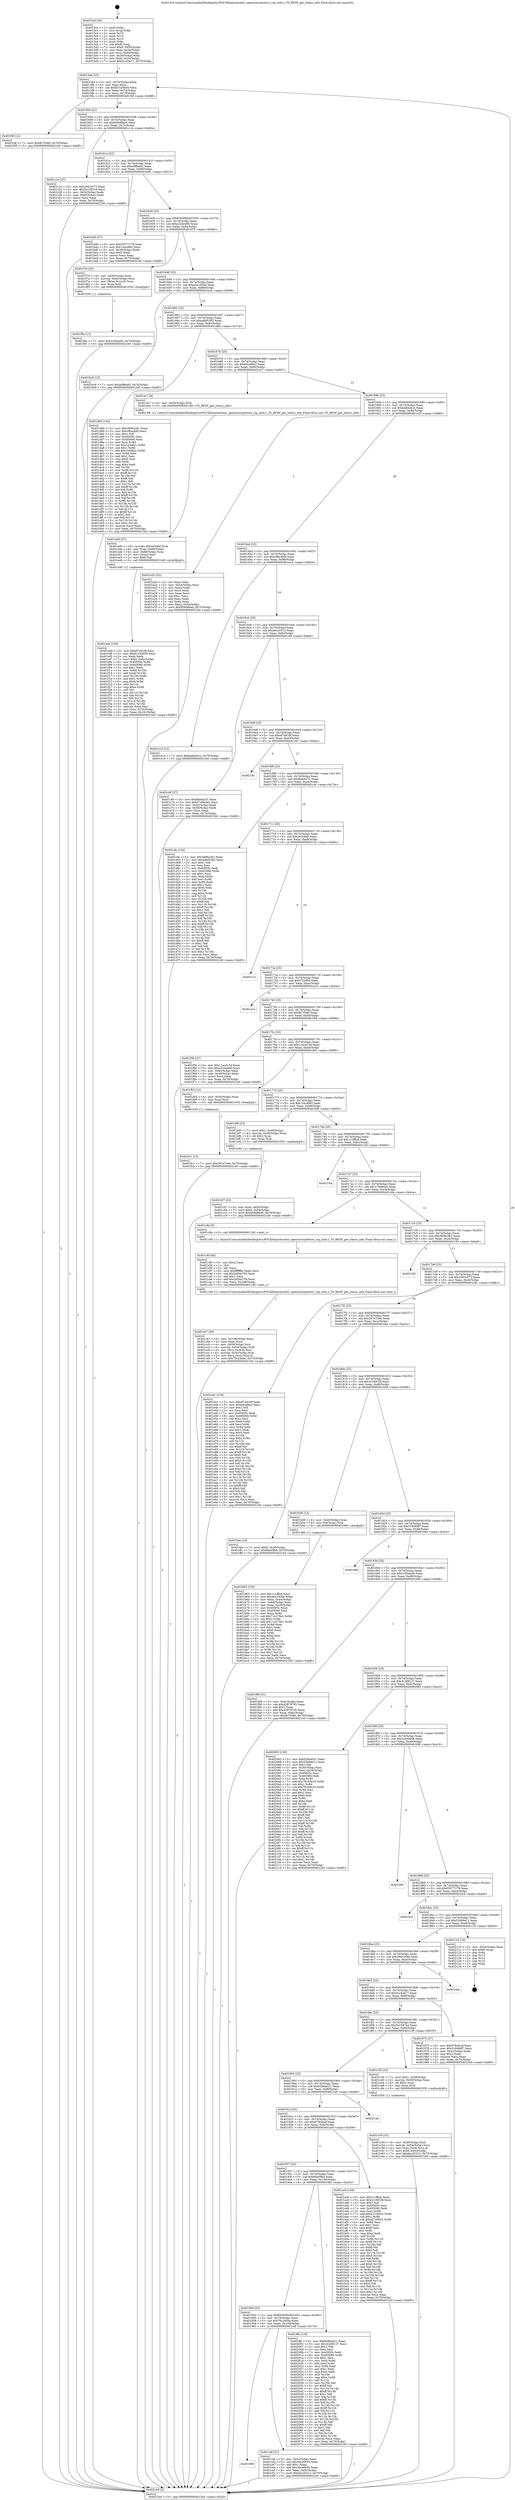 digraph "0x4015c0" {
  label = "0x4015c0 (/mnt/c/Users/mathe/Desktop/tcc/POCII/binaries/extr_opensslcryptotsts_rsp_utils.c_TS_RESP_get_status_info_Final-ollvm.out::main(0))"
  labelloc = "t"
  node[shape=record]

  Entry [label="",width=0.3,height=0.3,shape=circle,fillcolor=black,style=filled]
  "0x4015ed" [label="{
     0x4015ed [23]\l
     | [instrs]\l
     &nbsp;&nbsp;0x4015ed \<+3\>: mov -0x70(%rbp),%eax\l
     &nbsp;&nbsp;0x4015f0 \<+2\>: mov %eax,%ecx\l
     &nbsp;&nbsp;0x4015f2 \<+6\>: sub $0x81529e59,%ecx\l
     &nbsp;&nbsp;0x4015f8 \<+3\>: mov %eax,-0x74(%rbp)\l
     &nbsp;&nbsp;0x4015fb \<+3\>: mov %ecx,-0x78(%rbp)\l
     &nbsp;&nbsp;0x4015fe \<+6\>: je 0000000000401f4f \<main+0x98f\>\l
  }"]
  "0x401f4f" [label="{
     0x401f4f [12]\l
     | [instrs]\l
     &nbsp;&nbsp;0x401f4f \<+7\>: movl $0xfb75580,-0x70(%rbp)\l
     &nbsp;&nbsp;0x401f56 \<+5\>: jmp 00000000004021b0 \<main+0xbf0\>\l
  }"]
  "0x401604" [label="{
     0x401604 [22]\l
     | [instrs]\l
     &nbsp;&nbsp;0x401604 \<+5\>: jmp 0000000000401609 \<main+0x49\>\l
     &nbsp;&nbsp;0x401609 \<+3\>: mov -0x74(%rbp),%eax\l
     &nbsp;&nbsp;0x40160c \<+5\>: sub $0x959d6be0,%eax\l
     &nbsp;&nbsp;0x401611 \<+3\>: mov %eax,-0x7c(%rbp)\l
     &nbsp;&nbsp;0x401614 \<+6\>: je 0000000000401c1e \<main+0x65e\>\l
  }"]
  Exit [label="",width=0.3,height=0.3,shape=circle,fillcolor=black,style=filled,peripheries=2]
  "0x401c1e" [label="{
     0x401c1e [27]\l
     | [instrs]\l
     &nbsp;&nbsp;0x401c1e \<+5\>: mov $0x2953c573,%eax\l
     &nbsp;&nbsp;0x401c23 \<+5\>: mov $0x5e1587e4,%ecx\l
     &nbsp;&nbsp;0x401c28 \<+3\>: mov -0x54(%rbp),%edx\l
     &nbsp;&nbsp;0x401c2b \<+3\>: cmp -0x48(%rbp),%edx\l
     &nbsp;&nbsp;0x401c2e \<+3\>: cmovl %ecx,%eax\l
     &nbsp;&nbsp;0x401c31 \<+3\>: mov %eax,-0x70(%rbp)\l
     &nbsp;&nbsp;0x401c34 \<+5\>: jmp 00000000004021b0 \<main+0xbf0\>\l
  }"]
  "0x40161a" [label="{
     0x40161a [22]\l
     | [instrs]\l
     &nbsp;&nbsp;0x40161a \<+5\>: jmp 000000000040161f \<main+0x5f\>\l
     &nbsp;&nbsp;0x40161f \<+3\>: mov -0x74(%rbp),%eax\l
     &nbsp;&nbsp;0x401622 \<+5\>: sub $0xa0ffea92,%eax\l
     &nbsp;&nbsp;0x401627 \<+3\>: mov %eax,-0x80(%rbp)\l
     &nbsp;&nbsp;0x40162a \<+6\>: je 0000000000401bd5 \<main+0x615\>\l
  }"]
  "0x401fc1" [label="{
     0x401fc1 [12]\l
     | [instrs]\l
     &nbsp;&nbsp;0x401fc1 \<+7\>: movl $0x297e75e6,-0x70(%rbp)\l
     &nbsp;&nbsp;0x401fc8 \<+5\>: jmp 00000000004021b0 \<main+0xbf0\>\l
  }"]
  "0x401bd5" [label="{
     0x401bd5 [27]\l
     | [instrs]\l
     &nbsp;&nbsp;0x401bd5 \<+5\>: mov $0x55577178,%eax\l
     &nbsp;&nbsp;0x401bda \<+5\>: mov $0x12ecdf63,%ecx\l
     &nbsp;&nbsp;0x401bdf \<+3\>: mov -0x28(%rbp),%edx\l
     &nbsp;&nbsp;0x401be2 \<+3\>: cmp $0x0,%edx\l
     &nbsp;&nbsp;0x401be5 \<+3\>: cmove %ecx,%eax\l
     &nbsp;&nbsp;0x401be8 \<+3\>: mov %eax,-0x70(%rbp)\l
     &nbsp;&nbsp;0x401beb \<+5\>: jmp 00000000004021b0 \<main+0xbf0\>\l
  }"]
  "0x401630" [label="{
     0x401630 [25]\l
     | [instrs]\l
     &nbsp;&nbsp;0x401630 \<+5\>: jmp 0000000000401635 \<main+0x75\>\l
     &nbsp;&nbsp;0x401635 \<+3\>: mov -0x74(%rbp),%eax\l
     &nbsp;&nbsp;0x401638 \<+5\>: sub $0xa224e406,%eax\l
     &nbsp;&nbsp;0x40163d \<+6\>: mov %eax,-0x84(%rbp)\l
     &nbsp;&nbsp;0x401643 \<+6\>: je 0000000000401f76 \<main+0x9b6\>\l
  }"]
  "0x401f8a" [label="{
     0x401f8a [12]\l
     | [instrs]\l
     &nbsp;&nbsp;0x401f8a \<+7\>: movl $0x3185ea40,-0x70(%rbp)\l
     &nbsp;&nbsp;0x401f91 \<+5\>: jmp 00000000004021b0 \<main+0xbf0\>\l
  }"]
  "0x401f76" [label="{
     0x401f76 [20]\l
     | [instrs]\l
     &nbsp;&nbsp;0x401f76 \<+4\>: mov -0x50(%rbp),%rax\l
     &nbsp;&nbsp;0x401f7a \<+4\>: movslq -0x6c(%rbp),%rcx\l
     &nbsp;&nbsp;0x401f7e \<+4\>: mov (%rax,%rcx,8),%rax\l
     &nbsp;&nbsp;0x401f82 \<+3\>: mov %rax,%rdi\l
     &nbsp;&nbsp;0x401f85 \<+5\>: call 0000000000401030 \<free@plt\>\l
     | [calls]\l
     &nbsp;&nbsp;0x401030 \{1\} (unknown)\l
  }"]
  "0x401649" [label="{
     0x401649 [25]\l
     | [instrs]\l
     &nbsp;&nbsp;0x401649 \<+5\>: jmp 000000000040164e \<main+0x8e\>\l
     &nbsp;&nbsp;0x40164e \<+3\>: mov -0x74(%rbp),%eax\l
     &nbsp;&nbsp;0x401651 \<+5\>: sub $0xab4183be,%eax\l
     &nbsp;&nbsp;0x401656 \<+6\>: mov %eax,-0x88(%rbp)\l
     &nbsp;&nbsp;0x40165c \<+6\>: je 0000000000401bc9 \<main+0x609\>\l
  }"]
  "0x401eeb" [label="{
     0x401eeb [100]\l
     | [instrs]\l
     &nbsp;&nbsp;0x401eeb \<+5\>: mov $0xef7d418f,%esi\l
     &nbsp;&nbsp;0x401ef0 \<+5\>: mov $0x81529e59,%ecx\l
     &nbsp;&nbsp;0x401ef5 \<+2\>: xor %edx,%edx\l
     &nbsp;&nbsp;0x401ef7 \<+7\>: movl $0x0,-0x6c(%rbp)\l
     &nbsp;&nbsp;0x401efe \<+8\>: mov 0x40505c,%r8d\l
     &nbsp;&nbsp;0x401f06 \<+8\>: mov 0x405060,%r9d\l
     &nbsp;&nbsp;0x401f0e \<+3\>: sub $0x1,%edx\l
     &nbsp;&nbsp;0x401f11 \<+3\>: mov %r8d,%r10d\l
     &nbsp;&nbsp;0x401f14 \<+3\>: add %edx,%r10d\l
     &nbsp;&nbsp;0x401f17 \<+4\>: imul %r10d,%r8d\l
     &nbsp;&nbsp;0x401f1b \<+4\>: and $0x1,%r8d\l
     &nbsp;&nbsp;0x401f1f \<+4\>: cmp $0x0,%r8d\l
     &nbsp;&nbsp;0x401f23 \<+4\>: sete %r11b\l
     &nbsp;&nbsp;0x401f27 \<+4\>: cmp $0xa,%r9d\l
     &nbsp;&nbsp;0x401f2b \<+3\>: setl %bl\l
     &nbsp;&nbsp;0x401f2e \<+3\>: mov %r11b,%r14b\l
     &nbsp;&nbsp;0x401f31 \<+3\>: and %bl,%r14b\l
     &nbsp;&nbsp;0x401f34 \<+3\>: xor %bl,%r11b\l
     &nbsp;&nbsp;0x401f37 \<+3\>: or %r11b,%r14b\l
     &nbsp;&nbsp;0x401f3a \<+4\>: test $0x1,%r14b\l
     &nbsp;&nbsp;0x401f3e \<+3\>: cmovne %ecx,%esi\l
     &nbsp;&nbsp;0x401f41 \<+3\>: mov %esi,-0x70(%rbp)\l
     &nbsp;&nbsp;0x401f44 \<+6\>: mov %eax,-0x10c(%rbp)\l
     &nbsp;&nbsp;0x401f4a \<+5\>: jmp 00000000004021b0 \<main+0xbf0\>\l
  }"]
  "0x401bc9" [label="{
     0x401bc9 [12]\l
     | [instrs]\l
     &nbsp;&nbsp;0x401bc9 \<+7\>: movl $0xa0ffea92,-0x70(%rbp)\l
     &nbsp;&nbsp;0x401bd0 \<+5\>: jmp 00000000004021b0 \<main+0xbf0\>\l
  }"]
  "0x401662" [label="{
     0x401662 [25]\l
     | [instrs]\l
     &nbsp;&nbsp;0x401662 \<+5\>: jmp 0000000000401667 \<main+0xa7\>\l
     &nbsp;&nbsp;0x401667 \<+3\>: mov -0x74(%rbp),%eax\l
     &nbsp;&nbsp;0x40166a \<+5\>: sub $0xadbf5382,%eax\l
     &nbsp;&nbsp;0x40166f \<+6\>: mov %eax,-0x8c(%rbp)\l
     &nbsp;&nbsp;0x401675 \<+6\>: je 0000000000401d84 \<main+0x7c4\>\l
  }"]
  "0x401ed0" [label="{
     0x401ed0 [27]\l
     | [instrs]\l
     &nbsp;&nbsp;0x401ed0 \<+10\>: movabs $0x4030b6,%rdi\l
     &nbsp;&nbsp;0x401eda \<+4\>: mov %rax,-0x68(%rbp)\l
     &nbsp;&nbsp;0x401ede \<+4\>: mov -0x68(%rbp),%rax\l
     &nbsp;&nbsp;0x401ee2 \<+2\>: mov (%rax),%esi\l
     &nbsp;&nbsp;0x401ee4 \<+2\>: mov $0x0,%al\l
     &nbsp;&nbsp;0x401ee6 \<+5\>: call 0000000000401040 \<printf@plt\>\l
     | [calls]\l
     &nbsp;&nbsp;0x401040 \{1\} (unknown)\l
  }"]
  "0x401d84" [label="{
     0x401d84 [144]\l
     | [instrs]\l
     &nbsp;&nbsp;0x401d84 \<+5\>: mov $0x2806c281,%eax\l
     &nbsp;&nbsp;0x401d89 \<+5\>: mov $0xcf9ac8d0,%ecx\l
     &nbsp;&nbsp;0x401d8e \<+2\>: mov $0x1,%dl\l
     &nbsp;&nbsp;0x401d90 \<+7\>: mov 0x40505c,%esi\l
     &nbsp;&nbsp;0x401d97 \<+7\>: mov 0x405060,%edi\l
     &nbsp;&nbsp;0x401d9e \<+3\>: mov %esi,%r8d\l
     &nbsp;&nbsp;0x401da1 \<+7\>: sub $0x1a5e6a1,%r8d\l
     &nbsp;&nbsp;0x401da8 \<+4\>: sub $0x1,%r8d\l
     &nbsp;&nbsp;0x401dac \<+7\>: add $0x1a5e6a1,%r8d\l
     &nbsp;&nbsp;0x401db3 \<+4\>: imul %r8d,%esi\l
     &nbsp;&nbsp;0x401db7 \<+3\>: and $0x1,%esi\l
     &nbsp;&nbsp;0x401dba \<+3\>: cmp $0x0,%esi\l
     &nbsp;&nbsp;0x401dbd \<+4\>: sete %r9b\l
     &nbsp;&nbsp;0x401dc1 \<+3\>: cmp $0xa,%edi\l
     &nbsp;&nbsp;0x401dc4 \<+4\>: setl %r10b\l
     &nbsp;&nbsp;0x401dc8 \<+3\>: mov %r9b,%r11b\l
     &nbsp;&nbsp;0x401dcb \<+4\>: xor $0xff,%r11b\l
     &nbsp;&nbsp;0x401dcf \<+3\>: mov %r10b,%bl\l
     &nbsp;&nbsp;0x401dd2 \<+3\>: xor $0xff,%bl\l
     &nbsp;&nbsp;0x401dd5 \<+3\>: xor $0x1,%dl\l
     &nbsp;&nbsp;0x401dd8 \<+3\>: mov %r11b,%r14b\l
     &nbsp;&nbsp;0x401ddb \<+4\>: and $0xff,%r14b\l
     &nbsp;&nbsp;0x401ddf \<+3\>: and %dl,%r9b\l
     &nbsp;&nbsp;0x401de2 \<+3\>: mov %bl,%r15b\l
     &nbsp;&nbsp;0x401de5 \<+4\>: and $0xff,%r15b\l
     &nbsp;&nbsp;0x401de9 \<+3\>: and %dl,%r10b\l
     &nbsp;&nbsp;0x401dec \<+3\>: or %r9b,%r14b\l
     &nbsp;&nbsp;0x401def \<+3\>: or %r10b,%r15b\l
     &nbsp;&nbsp;0x401df2 \<+3\>: xor %r15b,%r14b\l
     &nbsp;&nbsp;0x401df5 \<+3\>: or %bl,%r11b\l
     &nbsp;&nbsp;0x401df8 \<+4\>: xor $0xff,%r11b\l
     &nbsp;&nbsp;0x401dfc \<+3\>: or $0x1,%dl\l
     &nbsp;&nbsp;0x401dff \<+3\>: and %dl,%r11b\l
     &nbsp;&nbsp;0x401e02 \<+3\>: or %r11b,%r14b\l
     &nbsp;&nbsp;0x401e05 \<+4\>: test $0x1,%r14b\l
     &nbsp;&nbsp;0x401e09 \<+3\>: cmovne %ecx,%eax\l
     &nbsp;&nbsp;0x401e0c \<+3\>: mov %eax,-0x70(%rbp)\l
     &nbsp;&nbsp;0x401e0f \<+5\>: jmp 00000000004021b0 \<main+0xbf0\>\l
  }"]
  "0x40167b" [label="{
     0x40167b [25]\l
     | [instrs]\l
     &nbsp;&nbsp;0x40167b \<+5\>: jmp 0000000000401680 \<main+0xc0\>\l
     &nbsp;&nbsp;0x401680 \<+3\>: mov -0x74(%rbp),%eax\l
     &nbsp;&nbsp;0x401683 \<+5\>: sub $0xb0cafbe2,%eax\l
     &nbsp;&nbsp;0x401688 \<+6\>: mov %eax,-0x90(%rbp)\l
     &nbsp;&nbsp;0x40168e \<+6\>: je 0000000000401ec7 \<main+0x907\>\l
  }"]
  "0x401969" [label="{
     0x401969\l
  }", style=dashed]
  "0x401ec7" [label="{
     0x401ec7 [9]\l
     | [instrs]\l
     &nbsp;&nbsp;0x401ec7 \<+4\>: mov -0x50(%rbp),%rdi\l
     &nbsp;&nbsp;0x401ecb \<+5\>: call 00000000004013f0 \<TS_RESP_get_status_info\>\l
     | [calls]\l
     &nbsp;&nbsp;0x4013f0 \{1\} (/mnt/c/Users/mathe/Desktop/tcc/POCII/binaries/extr_opensslcryptotsts_rsp_utils.c_TS_RESP_get_status_info_Final-ollvm.out::TS_RESP_get_status_info)\l
  }"]
  "0x401694" [label="{
     0x401694 [25]\l
     | [instrs]\l
     &nbsp;&nbsp;0x401694 \<+5\>: jmp 0000000000401699 \<main+0xd9\>\l
     &nbsp;&nbsp;0x401699 \<+3\>: mov -0x74(%rbp),%eax\l
     &nbsp;&nbsp;0x40169c \<+5\>: sub $0xba9ed41e,%eax\l
     &nbsp;&nbsp;0x4016a1 \<+6\>: mov %eax,-0x94(%rbp)\l
     &nbsp;&nbsp;0x4016a7 \<+6\>: je 0000000000401e20 \<main+0x860\>\l
  }"]
  "0x401cdf" [label="{
     0x401cdf [31]\l
     | [instrs]\l
     &nbsp;&nbsp;0x401cdf \<+3\>: mov -0x5c(%rbp),%eax\l
     &nbsp;&nbsp;0x401ce2 \<+5\>: sub $0x3dca0935,%eax\l
     &nbsp;&nbsp;0x401ce7 \<+3\>: add $0x1,%eax\l
     &nbsp;&nbsp;0x401cea \<+5\>: add $0x3dca0935,%eax\l
     &nbsp;&nbsp;0x401cef \<+3\>: mov %eax,-0x5c(%rbp)\l
     &nbsp;&nbsp;0x401cf2 \<+7\>: movl $0xdec20312,-0x70(%rbp)\l
     &nbsp;&nbsp;0x401cf9 \<+5\>: jmp 00000000004021b0 \<main+0xbf0\>\l
  }"]
  "0x401e20" [label="{
     0x401e20 [33]\l
     | [instrs]\l
     &nbsp;&nbsp;0x401e20 \<+2\>: xor %eax,%eax\l
     &nbsp;&nbsp;0x401e22 \<+3\>: mov -0x54(%rbp),%ecx\l
     &nbsp;&nbsp;0x401e25 \<+2\>: mov %eax,%edx\l
     &nbsp;&nbsp;0x401e27 \<+2\>: sub %ecx,%edx\l
     &nbsp;&nbsp;0x401e29 \<+2\>: mov %eax,%ecx\l
     &nbsp;&nbsp;0x401e2b \<+3\>: sub $0x1,%ecx\l
     &nbsp;&nbsp;0x401e2e \<+2\>: add %ecx,%edx\l
     &nbsp;&nbsp;0x401e30 \<+2\>: sub %edx,%eax\l
     &nbsp;&nbsp;0x401e32 \<+3\>: mov %eax,-0x54(%rbp)\l
     &nbsp;&nbsp;0x401e35 \<+7\>: movl $0x959d6be0,-0x70(%rbp)\l
     &nbsp;&nbsp;0x401e3c \<+5\>: jmp 00000000004021b0 \<main+0xbf0\>\l
  }"]
  "0x4016ad" [label="{
     0x4016ad [25]\l
     | [instrs]\l
     &nbsp;&nbsp;0x4016ad \<+5\>: jmp 00000000004016b2 \<main+0xf2\>\l
     &nbsp;&nbsp;0x4016b2 \<+3\>: mov -0x74(%rbp),%eax\l
     &nbsp;&nbsp;0x4016b5 \<+5\>: sub $0xcf9ac8d0,%eax\l
     &nbsp;&nbsp;0x4016ba \<+6\>: mov %eax,-0x98(%rbp)\l
     &nbsp;&nbsp;0x4016c0 \<+6\>: je 0000000000401e14 \<main+0x854\>\l
  }"]
  "0x401950" [label="{
     0x401950 [25]\l
     | [instrs]\l
     &nbsp;&nbsp;0x401950 \<+5\>: jmp 0000000000401955 \<main+0x395\>\l
     &nbsp;&nbsp;0x401955 \<+3\>: mov -0x74(%rbp),%eax\l
     &nbsp;&nbsp;0x401958 \<+5\>: sub $0x76c24d4e,%eax\l
     &nbsp;&nbsp;0x40195d \<+6\>: mov %eax,-0x104(%rbp)\l
     &nbsp;&nbsp;0x401963 \<+6\>: je 0000000000401cdf \<main+0x71f\>\l
  }"]
  "0x401e14" [label="{
     0x401e14 [12]\l
     | [instrs]\l
     &nbsp;&nbsp;0x401e14 \<+7\>: movl $0xba9ed41e,-0x70(%rbp)\l
     &nbsp;&nbsp;0x401e1b \<+5\>: jmp 00000000004021b0 \<main+0xbf0\>\l
  }"]
  "0x4016c6" [label="{
     0x4016c6 [25]\l
     | [instrs]\l
     &nbsp;&nbsp;0x4016c6 \<+5\>: jmp 00000000004016cb \<main+0x10b\>\l
     &nbsp;&nbsp;0x4016cb \<+3\>: mov -0x74(%rbp),%eax\l
     &nbsp;&nbsp;0x4016ce \<+5\>: sub $0xdec20312,%eax\l
     &nbsp;&nbsp;0x4016d3 \<+6\>: mov %eax,-0x9c(%rbp)\l
     &nbsp;&nbsp;0x4016d9 \<+6\>: je 0000000000401c6f \<main+0x6af\>\l
  }"]
  "0x401ffd" [label="{
     0x401ffd [134]\l
     | [instrs]\l
     &nbsp;&nbsp;0x401ffd \<+5\>: mov $0x6280a021,%eax\l
     &nbsp;&nbsp;0x402002 \<+5\>: mov $0x3c288127,%ecx\l
     &nbsp;&nbsp;0x402007 \<+2\>: mov $0x1,%dl\l
     &nbsp;&nbsp;0x402009 \<+2\>: xor %esi,%esi\l
     &nbsp;&nbsp;0x40200b \<+7\>: mov 0x40505c,%edi\l
     &nbsp;&nbsp;0x402012 \<+8\>: mov 0x405060,%r8d\l
     &nbsp;&nbsp;0x40201a \<+3\>: sub $0x1,%esi\l
     &nbsp;&nbsp;0x40201d \<+3\>: mov %edi,%r9d\l
     &nbsp;&nbsp;0x402020 \<+3\>: add %esi,%r9d\l
     &nbsp;&nbsp;0x402023 \<+4\>: imul %r9d,%edi\l
     &nbsp;&nbsp;0x402027 \<+3\>: and $0x1,%edi\l
     &nbsp;&nbsp;0x40202a \<+3\>: cmp $0x0,%edi\l
     &nbsp;&nbsp;0x40202d \<+4\>: sete %r10b\l
     &nbsp;&nbsp;0x402031 \<+4\>: cmp $0xa,%r8d\l
     &nbsp;&nbsp;0x402035 \<+4\>: setl %r11b\l
     &nbsp;&nbsp;0x402039 \<+3\>: mov %r10b,%bl\l
     &nbsp;&nbsp;0x40203c \<+3\>: xor $0xff,%bl\l
     &nbsp;&nbsp;0x40203f \<+3\>: mov %r11b,%r14b\l
     &nbsp;&nbsp;0x402042 \<+4\>: xor $0xff,%r14b\l
     &nbsp;&nbsp;0x402046 \<+3\>: xor $0x1,%dl\l
     &nbsp;&nbsp;0x402049 \<+3\>: mov %bl,%r15b\l
     &nbsp;&nbsp;0x40204c \<+4\>: and $0xff,%r15b\l
     &nbsp;&nbsp;0x402050 \<+3\>: and %dl,%r10b\l
     &nbsp;&nbsp;0x402053 \<+3\>: mov %r14b,%r12b\l
     &nbsp;&nbsp;0x402056 \<+4\>: and $0xff,%r12b\l
     &nbsp;&nbsp;0x40205a \<+3\>: and %dl,%r11b\l
     &nbsp;&nbsp;0x40205d \<+3\>: or %r10b,%r15b\l
     &nbsp;&nbsp;0x402060 \<+3\>: or %r11b,%r12b\l
     &nbsp;&nbsp;0x402063 \<+3\>: xor %r12b,%r15b\l
     &nbsp;&nbsp;0x402066 \<+3\>: or %r14b,%bl\l
     &nbsp;&nbsp;0x402069 \<+3\>: xor $0xff,%bl\l
     &nbsp;&nbsp;0x40206c \<+3\>: or $0x1,%dl\l
     &nbsp;&nbsp;0x40206f \<+2\>: and %dl,%bl\l
     &nbsp;&nbsp;0x402071 \<+3\>: or %bl,%r15b\l
     &nbsp;&nbsp;0x402074 \<+4\>: test $0x1,%r15b\l
     &nbsp;&nbsp;0x402078 \<+3\>: cmovne %ecx,%eax\l
     &nbsp;&nbsp;0x40207b \<+3\>: mov %eax,-0x70(%rbp)\l
     &nbsp;&nbsp;0x40207e \<+5\>: jmp 00000000004021b0 \<main+0xbf0\>\l
  }"]
  "0x401c6f" [label="{
     0x401c6f [27]\l
     | [instrs]\l
     &nbsp;&nbsp;0x401c6f \<+5\>: mov $0xfbeeb231,%eax\l
     &nbsp;&nbsp;0x401c74 \<+5\>: mov $0x27e6bda2,%ecx\l
     &nbsp;&nbsp;0x401c79 \<+3\>: mov -0x5c(%rbp),%edx\l
     &nbsp;&nbsp;0x401c7c \<+3\>: cmp -0x58(%rbp),%edx\l
     &nbsp;&nbsp;0x401c7f \<+3\>: cmovl %ecx,%eax\l
     &nbsp;&nbsp;0x401c82 \<+3\>: mov %eax,-0x70(%rbp)\l
     &nbsp;&nbsp;0x401c85 \<+5\>: jmp 00000000004021b0 \<main+0xbf0\>\l
  }"]
  "0x4016df" [label="{
     0x4016df [25]\l
     | [instrs]\l
     &nbsp;&nbsp;0x4016df \<+5\>: jmp 00000000004016e4 \<main+0x124\>\l
     &nbsp;&nbsp;0x4016e4 \<+3\>: mov -0x74(%rbp),%eax\l
     &nbsp;&nbsp;0x4016e7 \<+5\>: sub $0xef7d418f,%eax\l
     &nbsp;&nbsp;0x4016ec \<+6\>: mov %eax,-0xa0(%rbp)\l
     &nbsp;&nbsp;0x4016f2 \<+6\>: je 000000000040216c \<main+0xbac\>\l
  }"]
  "0x401cb7" [label="{
     0x401cb7 [40]\l
     | [instrs]\l
     &nbsp;&nbsp;0x401cb7 \<+6\>: mov -0x108(%rbp),%ecx\l
     &nbsp;&nbsp;0x401cbd \<+3\>: imul %eax,%ecx\l
     &nbsp;&nbsp;0x401cc0 \<+4\>: mov -0x50(%rbp),%rsi\l
     &nbsp;&nbsp;0x401cc4 \<+4\>: movslq -0x54(%rbp),%rdi\l
     &nbsp;&nbsp;0x401cc8 \<+4\>: mov (%rsi,%rdi,8),%rsi\l
     &nbsp;&nbsp;0x401ccc \<+4\>: movslq -0x5c(%rbp),%rdi\l
     &nbsp;&nbsp;0x401cd0 \<+3\>: mov %ecx,(%rsi,%rdi,4)\l
     &nbsp;&nbsp;0x401cd3 \<+7\>: movl $0x76c24d4e,-0x70(%rbp)\l
     &nbsp;&nbsp;0x401cda \<+5\>: jmp 00000000004021b0 \<main+0xbf0\>\l
  }"]
  "0x40216c" [label="{
     0x40216c\l
  }", style=dashed]
  "0x4016f8" [label="{
     0x4016f8 [25]\l
     | [instrs]\l
     &nbsp;&nbsp;0x4016f8 \<+5\>: jmp 00000000004016fd \<main+0x13d\>\l
     &nbsp;&nbsp;0x4016fd \<+3\>: mov -0x74(%rbp),%eax\l
     &nbsp;&nbsp;0x401700 \<+5\>: sub $0xfbeeb231,%eax\l
     &nbsp;&nbsp;0x401705 \<+6\>: mov %eax,-0xa4(%rbp)\l
     &nbsp;&nbsp;0x40170b \<+6\>: je 0000000000401cfe \<main+0x73e\>\l
  }"]
  "0x401c8f" [label="{
     0x401c8f [40]\l
     | [instrs]\l
     &nbsp;&nbsp;0x401c8f \<+5\>: mov $0x2,%ecx\l
     &nbsp;&nbsp;0x401c94 \<+1\>: cltd\l
     &nbsp;&nbsp;0x401c95 \<+2\>: idiv %ecx\l
     &nbsp;&nbsp;0x401c97 \<+6\>: imul $0xfffffffe,%edx,%ecx\l
     &nbsp;&nbsp;0x401c9d \<+6\>: sub $0x2d54e759,%ecx\l
     &nbsp;&nbsp;0x401ca3 \<+3\>: add $0x1,%ecx\l
     &nbsp;&nbsp;0x401ca6 \<+6\>: add $0x2d54e759,%ecx\l
     &nbsp;&nbsp;0x401cac \<+6\>: mov %ecx,-0x108(%rbp)\l
     &nbsp;&nbsp;0x401cb2 \<+5\>: call 0000000000401160 \<next_i\>\l
     | [calls]\l
     &nbsp;&nbsp;0x401160 \{1\} (/mnt/c/Users/mathe/Desktop/tcc/POCII/binaries/extr_opensslcryptotsts_rsp_utils.c_TS_RESP_get_status_info_Final-ollvm.out::next_i)\l
  }"]
  "0x401cfe" [label="{
     0x401cfe [134]\l
     | [instrs]\l
     &nbsp;&nbsp;0x401cfe \<+5\>: mov $0x2806c281,%eax\l
     &nbsp;&nbsp;0x401d03 \<+5\>: mov $0xadbf5382,%ecx\l
     &nbsp;&nbsp;0x401d08 \<+2\>: mov $0x1,%dl\l
     &nbsp;&nbsp;0x401d0a \<+2\>: xor %esi,%esi\l
     &nbsp;&nbsp;0x401d0c \<+7\>: mov 0x40505c,%edi\l
     &nbsp;&nbsp;0x401d13 \<+8\>: mov 0x405060,%r8d\l
     &nbsp;&nbsp;0x401d1b \<+3\>: sub $0x1,%esi\l
     &nbsp;&nbsp;0x401d1e \<+3\>: mov %edi,%r9d\l
     &nbsp;&nbsp;0x401d21 \<+3\>: add %esi,%r9d\l
     &nbsp;&nbsp;0x401d24 \<+4\>: imul %r9d,%edi\l
     &nbsp;&nbsp;0x401d28 \<+3\>: and $0x1,%edi\l
     &nbsp;&nbsp;0x401d2b \<+3\>: cmp $0x0,%edi\l
     &nbsp;&nbsp;0x401d2e \<+4\>: sete %r10b\l
     &nbsp;&nbsp;0x401d32 \<+4\>: cmp $0xa,%r8d\l
     &nbsp;&nbsp;0x401d36 \<+4\>: setl %r11b\l
     &nbsp;&nbsp;0x401d3a \<+3\>: mov %r10b,%bl\l
     &nbsp;&nbsp;0x401d3d \<+3\>: xor $0xff,%bl\l
     &nbsp;&nbsp;0x401d40 \<+3\>: mov %r11b,%r14b\l
     &nbsp;&nbsp;0x401d43 \<+4\>: xor $0xff,%r14b\l
     &nbsp;&nbsp;0x401d47 \<+3\>: xor $0x1,%dl\l
     &nbsp;&nbsp;0x401d4a \<+3\>: mov %bl,%r15b\l
     &nbsp;&nbsp;0x401d4d \<+4\>: and $0xff,%r15b\l
     &nbsp;&nbsp;0x401d51 \<+3\>: and %dl,%r10b\l
     &nbsp;&nbsp;0x401d54 \<+3\>: mov %r14b,%r12b\l
     &nbsp;&nbsp;0x401d57 \<+4\>: and $0xff,%r12b\l
     &nbsp;&nbsp;0x401d5b \<+3\>: and %dl,%r11b\l
     &nbsp;&nbsp;0x401d5e \<+3\>: or %r10b,%r15b\l
     &nbsp;&nbsp;0x401d61 \<+3\>: or %r11b,%r12b\l
     &nbsp;&nbsp;0x401d64 \<+3\>: xor %r12b,%r15b\l
     &nbsp;&nbsp;0x401d67 \<+3\>: or %r14b,%bl\l
     &nbsp;&nbsp;0x401d6a \<+3\>: xor $0xff,%bl\l
     &nbsp;&nbsp;0x401d6d \<+3\>: or $0x1,%dl\l
     &nbsp;&nbsp;0x401d70 \<+2\>: and %dl,%bl\l
     &nbsp;&nbsp;0x401d72 \<+3\>: or %bl,%r15b\l
     &nbsp;&nbsp;0x401d75 \<+4\>: test $0x1,%r15b\l
     &nbsp;&nbsp;0x401d79 \<+3\>: cmovne %ecx,%eax\l
     &nbsp;&nbsp;0x401d7c \<+3\>: mov %eax,-0x70(%rbp)\l
     &nbsp;&nbsp;0x401d7f \<+5\>: jmp 00000000004021b0 \<main+0xbf0\>\l
  }"]
  "0x401711" [label="{
     0x401711 [25]\l
     | [instrs]\l
     &nbsp;&nbsp;0x401711 \<+5\>: jmp 0000000000401716 \<main+0x156\>\l
     &nbsp;&nbsp;0x401716 \<+3\>: mov -0x74(%rbp),%eax\l
     &nbsp;&nbsp;0x401719 \<+5\>: sub $0x3b3c8e0,%eax\l
     &nbsp;&nbsp;0x40171e \<+6\>: mov %eax,-0xa8(%rbp)\l
     &nbsp;&nbsp;0x401724 \<+6\>: je 000000000040212c \<main+0xb6c\>\l
  }"]
  "0x401c50" [label="{
     0x401c50 [31]\l
     | [instrs]\l
     &nbsp;&nbsp;0x401c50 \<+4\>: mov -0x50(%rbp),%rdi\l
     &nbsp;&nbsp;0x401c54 \<+4\>: movslq -0x54(%rbp),%rcx\l
     &nbsp;&nbsp;0x401c58 \<+4\>: mov %rax,(%rdi,%rcx,8)\l
     &nbsp;&nbsp;0x401c5c \<+7\>: movl $0x0,-0x5c(%rbp)\l
     &nbsp;&nbsp;0x401c63 \<+7\>: movl $0xdec20312,-0x70(%rbp)\l
     &nbsp;&nbsp;0x401c6a \<+5\>: jmp 00000000004021b0 \<main+0xbf0\>\l
  }"]
  "0x40212c" [label="{
     0x40212c\l
  }", style=dashed]
  "0x40172a" [label="{
     0x40172a [25]\l
     | [instrs]\l
     &nbsp;&nbsp;0x40172a \<+5\>: jmp 000000000040172f \<main+0x16f\>\l
     &nbsp;&nbsp;0x40172f \<+3\>: mov -0x74(%rbp),%eax\l
     &nbsp;&nbsp;0x401732 \<+5\>: sub $0xf722604,%eax\l
     &nbsp;&nbsp;0x401737 \<+6\>: mov %eax,-0xac(%rbp)\l
     &nbsp;&nbsp;0x40173d \<+6\>: je 0000000000401a1e \<main+0x45e\>\l
  }"]
  "0x401c07" [label="{
     0x401c07 [23]\l
     | [instrs]\l
     &nbsp;&nbsp;0x401c07 \<+4\>: mov %rax,-0x50(%rbp)\l
     &nbsp;&nbsp;0x401c0b \<+7\>: movl $0x0,-0x54(%rbp)\l
     &nbsp;&nbsp;0x401c12 \<+7\>: movl $0x959d6be0,-0x70(%rbp)\l
     &nbsp;&nbsp;0x401c19 \<+5\>: jmp 00000000004021b0 \<main+0xbf0\>\l
  }"]
  "0x401a1e" [label="{
     0x401a1e\l
  }", style=dashed]
  "0x401743" [label="{
     0x401743 [25]\l
     | [instrs]\l
     &nbsp;&nbsp;0x401743 \<+5\>: jmp 0000000000401748 \<main+0x188\>\l
     &nbsp;&nbsp;0x401748 \<+3\>: mov -0x74(%rbp),%eax\l
     &nbsp;&nbsp;0x40174b \<+5\>: sub $0xfb75580,%eax\l
     &nbsp;&nbsp;0x401750 \<+6\>: mov %eax,-0xb0(%rbp)\l
     &nbsp;&nbsp;0x401756 \<+6\>: je 0000000000401f5b \<main+0x99b\>\l
  }"]
  "0x401b63" [label="{
     0x401b63 [102]\l
     | [instrs]\l
     &nbsp;&nbsp;0x401b63 \<+5\>: mov $0x1c1fffcd,%ecx\l
     &nbsp;&nbsp;0x401b68 \<+5\>: mov $0xab4183be,%edx\l
     &nbsp;&nbsp;0x401b6d \<+3\>: mov %eax,-0x44(%rbp)\l
     &nbsp;&nbsp;0x401b70 \<+3\>: mov -0x44(%rbp),%eax\l
     &nbsp;&nbsp;0x401b73 \<+3\>: mov %eax,-0x28(%rbp)\l
     &nbsp;&nbsp;0x401b76 \<+7\>: mov 0x40505c,%eax\l
     &nbsp;&nbsp;0x401b7d \<+7\>: mov 0x405060,%esi\l
     &nbsp;&nbsp;0x401b84 \<+3\>: mov %eax,%r8d\l
     &nbsp;&nbsp;0x401b87 \<+7\>: sub $0x71e278e1,%r8d\l
     &nbsp;&nbsp;0x401b8e \<+4\>: sub $0x1,%r8d\l
     &nbsp;&nbsp;0x401b92 \<+7\>: add $0x71e278e1,%r8d\l
     &nbsp;&nbsp;0x401b99 \<+4\>: imul %r8d,%eax\l
     &nbsp;&nbsp;0x401b9d \<+3\>: and $0x1,%eax\l
     &nbsp;&nbsp;0x401ba0 \<+3\>: cmp $0x0,%eax\l
     &nbsp;&nbsp;0x401ba3 \<+4\>: sete %r9b\l
     &nbsp;&nbsp;0x401ba7 \<+3\>: cmp $0xa,%esi\l
     &nbsp;&nbsp;0x401baa \<+4\>: setl %r10b\l
     &nbsp;&nbsp;0x401bae \<+3\>: mov %r9b,%r11b\l
     &nbsp;&nbsp;0x401bb1 \<+3\>: and %r10b,%r11b\l
     &nbsp;&nbsp;0x401bb4 \<+3\>: xor %r10b,%r9b\l
     &nbsp;&nbsp;0x401bb7 \<+3\>: or %r9b,%r11b\l
     &nbsp;&nbsp;0x401bba \<+4\>: test $0x1,%r11b\l
     &nbsp;&nbsp;0x401bbe \<+3\>: cmovne %edx,%ecx\l
     &nbsp;&nbsp;0x401bc1 \<+3\>: mov %ecx,-0x70(%rbp)\l
     &nbsp;&nbsp;0x401bc4 \<+5\>: jmp 00000000004021b0 \<main+0xbf0\>\l
  }"]
  "0x401f5b" [label="{
     0x401f5b [27]\l
     | [instrs]\l
     &nbsp;&nbsp;0x401f5b \<+5\>: mov $0x11acd13d,%eax\l
     &nbsp;&nbsp;0x401f60 \<+5\>: mov $0xa224e406,%ecx\l
     &nbsp;&nbsp;0x401f65 \<+3\>: mov -0x6c(%rbp),%edx\l
     &nbsp;&nbsp;0x401f68 \<+3\>: cmp -0x48(%rbp),%edx\l
     &nbsp;&nbsp;0x401f6b \<+3\>: cmovl %ecx,%eax\l
     &nbsp;&nbsp;0x401f6e \<+3\>: mov %eax,-0x70(%rbp)\l
     &nbsp;&nbsp;0x401f71 \<+5\>: jmp 00000000004021b0 \<main+0xbf0\>\l
  }"]
  "0x40175c" [label="{
     0x40175c [25]\l
     | [instrs]\l
     &nbsp;&nbsp;0x40175c \<+5\>: jmp 0000000000401761 \<main+0x1a1\>\l
     &nbsp;&nbsp;0x401761 \<+3\>: mov -0x74(%rbp),%eax\l
     &nbsp;&nbsp;0x401764 \<+5\>: sub $0x11acd13d,%eax\l
     &nbsp;&nbsp;0x401769 \<+6\>: mov %eax,-0xb4(%rbp)\l
     &nbsp;&nbsp;0x40176f \<+6\>: je 0000000000401fb5 \<main+0x9f5\>\l
  }"]
  "0x401937" [label="{
     0x401937 [25]\l
     | [instrs]\l
     &nbsp;&nbsp;0x401937 \<+5\>: jmp 000000000040193c \<main+0x37c\>\l
     &nbsp;&nbsp;0x40193c \<+3\>: mov -0x74(%rbp),%eax\l
     &nbsp;&nbsp;0x40193f \<+5\>: sub $0x6fea0fbd,%eax\l
     &nbsp;&nbsp;0x401944 \<+6\>: mov %eax,-0x100(%rbp)\l
     &nbsp;&nbsp;0x40194a \<+6\>: je 0000000000401ffd \<main+0xa3d\>\l
  }"]
  "0x401fb5" [label="{
     0x401fb5 [12]\l
     | [instrs]\l
     &nbsp;&nbsp;0x401fb5 \<+4\>: mov -0x50(%rbp),%rax\l
     &nbsp;&nbsp;0x401fb9 \<+3\>: mov %rax,%rdi\l
     &nbsp;&nbsp;0x401fbc \<+5\>: call 0000000000401030 \<free@plt\>\l
     | [calls]\l
     &nbsp;&nbsp;0x401030 \{1\} (unknown)\l
  }"]
  "0x401775" [label="{
     0x401775 [25]\l
     | [instrs]\l
     &nbsp;&nbsp;0x401775 \<+5\>: jmp 000000000040177a \<main+0x1ba\>\l
     &nbsp;&nbsp;0x40177a \<+3\>: mov -0x74(%rbp),%eax\l
     &nbsp;&nbsp;0x40177d \<+5\>: sub $0x12ecdf63,%eax\l
     &nbsp;&nbsp;0x401782 \<+6\>: mov %eax,-0xb8(%rbp)\l
     &nbsp;&nbsp;0x401788 \<+6\>: je 0000000000401bf0 \<main+0x630\>\l
  }"]
  "0x401ac6" [label="{
     0x401ac6 [144]\l
     | [instrs]\l
     &nbsp;&nbsp;0x401ac6 \<+5\>: mov $0x1c1fffcd,%eax\l
     &nbsp;&nbsp;0x401acb \<+5\>: mov $0x2c16033f,%ecx\l
     &nbsp;&nbsp;0x401ad0 \<+2\>: mov $0x1,%dl\l
     &nbsp;&nbsp;0x401ad2 \<+7\>: mov 0x40505c,%esi\l
     &nbsp;&nbsp;0x401ad9 \<+7\>: mov 0x405060,%edi\l
     &nbsp;&nbsp;0x401ae0 \<+3\>: mov %esi,%r8d\l
     &nbsp;&nbsp;0x401ae3 \<+7\>: add $0xa27c9032,%r8d\l
     &nbsp;&nbsp;0x401aea \<+4\>: sub $0x1,%r8d\l
     &nbsp;&nbsp;0x401aee \<+7\>: sub $0xa27c9032,%r8d\l
     &nbsp;&nbsp;0x401af5 \<+4\>: imul %r8d,%esi\l
     &nbsp;&nbsp;0x401af9 \<+3\>: and $0x1,%esi\l
     &nbsp;&nbsp;0x401afc \<+3\>: cmp $0x0,%esi\l
     &nbsp;&nbsp;0x401aff \<+4\>: sete %r9b\l
     &nbsp;&nbsp;0x401b03 \<+3\>: cmp $0xa,%edi\l
     &nbsp;&nbsp;0x401b06 \<+4\>: setl %r10b\l
     &nbsp;&nbsp;0x401b0a \<+3\>: mov %r9b,%r11b\l
     &nbsp;&nbsp;0x401b0d \<+4\>: xor $0xff,%r11b\l
     &nbsp;&nbsp;0x401b11 \<+3\>: mov %r10b,%bl\l
     &nbsp;&nbsp;0x401b14 \<+3\>: xor $0xff,%bl\l
     &nbsp;&nbsp;0x401b17 \<+3\>: xor $0x0,%dl\l
     &nbsp;&nbsp;0x401b1a \<+3\>: mov %r11b,%r14b\l
     &nbsp;&nbsp;0x401b1d \<+4\>: and $0x0,%r14b\l
     &nbsp;&nbsp;0x401b21 \<+3\>: and %dl,%r9b\l
     &nbsp;&nbsp;0x401b24 \<+3\>: mov %bl,%r15b\l
     &nbsp;&nbsp;0x401b27 \<+4\>: and $0x0,%r15b\l
     &nbsp;&nbsp;0x401b2b \<+3\>: and %dl,%r10b\l
     &nbsp;&nbsp;0x401b2e \<+3\>: or %r9b,%r14b\l
     &nbsp;&nbsp;0x401b31 \<+3\>: or %r10b,%r15b\l
     &nbsp;&nbsp;0x401b34 \<+3\>: xor %r15b,%r14b\l
     &nbsp;&nbsp;0x401b37 \<+3\>: or %bl,%r11b\l
     &nbsp;&nbsp;0x401b3a \<+4\>: xor $0xff,%r11b\l
     &nbsp;&nbsp;0x401b3e \<+3\>: or $0x0,%dl\l
     &nbsp;&nbsp;0x401b41 \<+3\>: and %dl,%r11b\l
     &nbsp;&nbsp;0x401b44 \<+3\>: or %r11b,%r14b\l
     &nbsp;&nbsp;0x401b47 \<+4\>: test $0x1,%r14b\l
     &nbsp;&nbsp;0x401b4b \<+3\>: cmovne %ecx,%eax\l
     &nbsp;&nbsp;0x401b4e \<+3\>: mov %eax,-0x70(%rbp)\l
     &nbsp;&nbsp;0x401b51 \<+5\>: jmp 00000000004021b0 \<main+0xbf0\>\l
  }"]
  "0x401bf0" [label="{
     0x401bf0 [23]\l
     | [instrs]\l
     &nbsp;&nbsp;0x401bf0 \<+7\>: movl $0x1,-0x48(%rbp)\l
     &nbsp;&nbsp;0x401bf7 \<+4\>: movslq -0x48(%rbp),%rax\l
     &nbsp;&nbsp;0x401bfb \<+4\>: shl $0x3,%rax\l
     &nbsp;&nbsp;0x401bff \<+3\>: mov %rax,%rdi\l
     &nbsp;&nbsp;0x401c02 \<+5\>: call 0000000000401050 \<malloc@plt\>\l
     | [calls]\l
     &nbsp;&nbsp;0x401050 \{1\} (unknown)\l
  }"]
  "0x40178e" [label="{
     0x40178e [25]\l
     | [instrs]\l
     &nbsp;&nbsp;0x40178e \<+5\>: jmp 0000000000401793 \<main+0x1d3\>\l
     &nbsp;&nbsp;0x401793 \<+3\>: mov -0x74(%rbp),%eax\l
     &nbsp;&nbsp;0x401796 \<+5\>: sub $0x1c1fffcd,%eax\l
     &nbsp;&nbsp;0x40179b \<+6\>: mov %eax,-0xbc(%rbp)\l
     &nbsp;&nbsp;0x4017a1 \<+6\>: je 0000000000402144 \<main+0xb84\>\l
  }"]
  "0x40191e" [label="{
     0x40191e [25]\l
     | [instrs]\l
     &nbsp;&nbsp;0x40191e \<+5\>: jmp 0000000000401923 \<main+0x363\>\l
     &nbsp;&nbsp;0x401923 \<+3\>: mov -0x74(%rbp),%eax\l
     &nbsp;&nbsp;0x401926 \<+5\>: sub $0x679c9caf,%eax\l
     &nbsp;&nbsp;0x40192b \<+6\>: mov %eax,-0xfc(%rbp)\l
     &nbsp;&nbsp;0x401931 \<+6\>: je 0000000000401ac6 \<main+0x506\>\l
  }"]
  "0x402144" [label="{
     0x402144\l
  }", style=dashed]
  "0x4017a7" [label="{
     0x4017a7 [25]\l
     | [instrs]\l
     &nbsp;&nbsp;0x4017a7 \<+5\>: jmp 00000000004017ac \<main+0x1ec\>\l
     &nbsp;&nbsp;0x4017ac \<+3\>: mov -0x74(%rbp),%eax\l
     &nbsp;&nbsp;0x4017af \<+5\>: sub $0x27e6bda2,%eax\l
     &nbsp;&nbsp;0x4017b4 \<+6\>: mov %eax,-0xc0(%rbp)\l
     &nbsp;&nbsp;0x4017ba \<+6\>: je 0000000000401c8a \<main+0x6ca\>\l
  }"]
  "0x4021a9" [label="{
     0x4021a9\l
  }", style=dashed]
  "0x401c8a" [label="{
     0x401c8a [5]\l
     | [instrs]\l
     &nbsp;&nbsp;0x401c8a \<+5\>: call 0000000000401160 \<next_i\>\l
     | [calls]\l
     &nbsp;&nbsp;0x401160 \{1\} (/mnt/c/Users/mathe/Desktop/tcc/POCII/binaries/extr_opensslcryptotsts_rsp_utils.c_TS_RESP_get_status_info_Final-ollvm.out::next_i)\l
  }"]
  "0x4017c0" [label="{
     0x4017c0 [25]\l
     | [instrs]\l
     &nbsp;&nbsp;0x4017c0 \<+5\>: jmp 00000000004017c5 \<main+0x205\>\l
     &nbsp;&nbsp;0x4017c5 \<+3\>: mov -0x74(%rbp),%eax\l
     &nbsp;&nbsp;0x4017c8 \<+5\>: sub $0x2806c281,%eax\l
     &nbsp;&nbsp;0x4017cd \<+6\>: mov %eax,-0xc4(%rbp)\l
     &nbsp;&nbsp;0x4017d3 \<+6\>: je 0000000000402160 \<main+0xba0\>\l
  }"]
  "0x401905" [label="{
     0x401905 [25]\l
     | [instrs]\l
     &nbsp;&nbsp;0x401905 \<+5\>: jmp 000000000040190a \<main+0x34a\>\l
     &nbsp;&nbsp;0x40190a \<+3\>: mov -0x74(%rbp),%eax\l
     &nbsp;&nbsp;0x40190d \<+5\>: sub $0x6280a021,%eax\l
     &nbsp;&nbsp;0x401912 \<+6\>: mov %eax,-0xf8(%rbp)\l
     &nbsp;&nbsp;0x401918 \<+6\>: je 00000000004021a9 \<main+0xbe9\>\l
  }"]
  "0x402160" [label="{
     0x402160\l
  }", style=dashed]
  "0x4017d9" [label="{
     0x4017d9 [25]\l
     | [instrs]\l
     &nbsp;&nbsp;0x4017d9 \<+5\>: jmp 00000000004017de \<main+0x21e\>\l
     &nbsp;&nbsp;0x4017de \<+3\>: mov -0x74(%rbp),%eax\l
     &nbsp;&nbsp;0x4017e1 \<+5\>: sub $0x2953c573,%eax\l
     &nbsp;&nbsp;0x4017e6 \<+6\>: mov %eax,-0xc8(%rbp)\l
     &nbsp;&nbsp;0x4017ec \<+6\>: je 0000000000401e41 \<main+0x881\>\l
  }"]
  "0x401c39" [label="{
     0x401c39 [23]\l
     | [instrs]\l
     &nbsp;&nbsp;0x401c39 \<+7\>: movl $0x1,-0x58(%rbp)\l
     &nbsp;&nbsp;0x401c40 \<+4\>: movslq -0x58(%rbp),%rax\l
     &nbsp;&nbsp;0x401c44 \<+4\>: shl $0x2,%rax\l
     &nbsp;&nbsp;0x401c48 \<+3\>: mov %rax,%rdi\l
     &nbsp;&nbsp;0x401c4b \<+5\>: call 0000000000401050 \<malloc@plt\>\l
     | [calls]\l
     &nbsp;&nbsp;0x401050 \{1\} (unknown)\l
  }"]
  "0x401e41" [label="{
     0x401e41 [134]\l
     | [instrs]\l
     &nbsp;&nbsp;0x401e41 \<+5\>: mov $0xef7d418f,%eax\l
     &nbsp;&nbsp;0x401e46 \<+5\>: mov $0xb0cafbe2,%ecx\l
     &nbsp;&nbsp;0x401e4b \<+2\>: mov $0x1,%dl\l
     &nbsp;&nbsp;0x401e4d \<+2\>: xor %esi,%esi\l
     &nbsp;&nbsp;0x401e4f \<+7\>: mov 0x40505c,%edi\l
     &nbsp;&nbsp;0x401e56 \<+8\>: mov 0x405060,%r8d\l
     &nbsp;&nbsp;0x401e5e \<+3\>: sub $0x1,%esi\l
     &nbsp;&nbsp;0x401e61 \<+3\>: mov %edi,%r9d\l
     &nbsp;&nbsp;0x401e64 \<+3\>: add %esi,%r9d\l
     &nbsp;&nbsp;0x401e67 \<+4\>: imul %r9d,%edi\l
     &nbsp;&nbsp;0x401e6b \<+3\>: and $0x1,%edi\l
     &nbsp;&nbsp;0x401e6e \<+3\>: cmp $0x0,%edi\l
     &nbsp;&nbsp;0x401e71 \<+4\>: sete %r10b\l
     &nbsp;&nbsp;0x401e75 \<+4\>: cmp $0xa,%r8d\l
     &nbsp;&nbsp;0x401e79 \<+4\>: setl %r11b\l
     &nbsp;&nbsp;0x401e7d \<+3\>: mov %r10b,%bl\l
     &nbsp;&nbsp;0x401e80 \<+3\>: xor $0xff,%bl\l
     &nbsp;&nbsp;0x401e83 \<+3\>: mov %r11b,%r14b\l
     &nbsp;&nbsp;0x401e86 \<+4\>: xor $0xff,%r14b\l
     &nbsp;&nbsp;0x401e8a \<+3\>: xor $0x0,%dl\l
     &nbsp;&nbsp;0x401e8d \<+3\>: mov %bl,%r15b\l
     &nbsp;&nbsp;0x401e90 \<+4\>: and $0x0,%r15b\l
     &nbsp;&nbsp;0x401e94 \<+3\>: and %dl,%r10b\l
     &nbsp;&nbsp;0x401e97 \<+3\>: mov %r14b,%r12b\l
     &nbsp;&nbsp;0x401e9a \<+4\>: and $0x0,%r12b\l
     &nbsp;&nbsp;0x401e9e \<+3\>: and %dl,%r11b\l
     &nbsp;&nbsp;0x401ea1 \<+3\>: or %r10b,%r15b\l
     &nbsp;&nbsp;0x401ea4 \<+3\>: or %r11b,%r12b\l
     &nbsp;&nbsp;0x401ea7 \<+3\>: xor %r12b,%r15b\l
     &nbsp;&nbsp;0x401eaa \<+3\>: or %r14b,%bl\l
     &nbsp;&nbsp;0x401ead \<+3\>: xor $0xff,%bl\l
     &nbsp;&nbsp;0x401eb0 \<+3\>: or $0x0,%dl\l
     &nbsp;&nbsp;0x401eb3 \<+2\>: and %dl,%bl\l
     &nbsp;&nbsp;0x401eb5 \<+3\>: or %bl,%r15b\l
     &nbsp;&nbsp;0x401eb8 \<+4\>: test $0x1,%r15b\l
     &nbsp;&nbsp;0x401ebc \<+3\>: cmovne %ecx,%eax\l
     &nbsp;&nbsp;0x401ebf \<+3\>: mov %eax,-0x70(%rbp)\l
     &nbsp;&nbsp;0x401ec2 \<+5\>: jmp 00000000004021b0 \<main+0xbf0\>\l
  }"]
  "0x4017f2" [label="{
     0x4017f2 [25]\l
     | [instrs]\l
     &nbsp;&nbsp;0x4017f2 \<+5\>: jmp 00000000004017f7 \<main+0x237\>\l
     &nbsp;&nbsp;0x4017f7 \<+3\>: mov -0x74(%rbp),%eax\l
     &nbsp;&nbsp;0x4017fa \<+5\>: sub $0x297e75e6,%eax\l
     &nbsp;&nbsp;0x4017ff \<+6\>: mov %eax,-0xcc(%rbp)\l
     &nbsp;&nbsp;0x401805 \<+6\>: je 0000000000401fea \<main+0xa2a\>\l
  }"]
  "0x4015c0" [label="{
     0x4015c0 [45]\l
     | [instrs]\l
     &nbsp;&nbsp;0x4015c0 \<+1\>: push %rbp\l
     &nbsp;&nbsp;0x4015c1 \<+3\>: mov %rsp,%rbp\l
     &nbsp;&nbsp;0x4015c4 \<+2\>: push %r15\l
     &nbsp;&nbsp;0x4015c6 \<+2\>: push %r14\l
     &nbsp;&nbsp;0x4015c8 \<+2\>: push %r12\l
     &nbsp;&nbsp;0x4015ca \<+1\>: push %rbx\l
     &nbsp;&nbsp;0x4015cb \<+7\>: sub $0xf0,%rsp\l
     &nbsp;&nbsp;0x4015d2 \<+7\>: movl $0x0,-0x30(%rbp)\l
     &nbsp;&nbsp;0x4015d9 \<+3\>: mov %edi,-0x34(%rbp)\l
     &nbsp;&nbsp;0x4015dc \<+4\>: mov %rsi,-0x40(%rbp)\l
     &nbsp;&nbsp;0x4015e0 \<+3\>: mov -0x34(%rbp),%edi\l
     &nbsp;&nbsp;0x4015e3 \<+3\>: mov %edi,-0x2c(%rbp)\l
     &nbsp;&nbsp;0x4015e6 \<+7\>: movl $0x5cc43e17,-0x70(%rbp)\l
  }"]
  "0x401fea" [label="{
     0x401fea [19]\l
     | [instrs]\l
     &nbsp;&nbsp;0x401fea \<+7\>: movl $0x0,-0x30(%rbp)\l
     &nbsp;&nbsp;0x401ff1 \<+7\>: movl $0x6fea0fbd,-0x70(%rbp)\l
     &nbsp;&nbsp;0x401ff8 \<+5\>: jmp 00000000004021b0 \<main+0xbf0\>\l
  }"]
  "0x40180b" [label="{
     0x40180b [25]\l
     | [instrs]\l
     &nbsp;&nbsp;0x40180b \<+5\>: jmp 0000000000401810 \<main+0x250\>\l
     &nbsp;&nbsp;0x401810 \<+3\>: mov -0x74(%rbp),%eax\l
     &nbsp;&nbsp;0x401813 \<+5\>: sub $0x2c16033f,%eax\l
     &nbsp;&nbsp;0x401818 \<+6\>: mov %eax,-0xd0(%rbp)\l
     &nbsp;&nbsp;0x40181e \<+6\>: je 0000000000401b56 \<main+0x596\>\l
  }"]
  "0x4021b0" [label="{
     0x4021b0 [5]\l
     | [instrs]\l
     &nbsp;&nbsp;0x4021b0 \<+5\>: jmp 00000000004015ed \<main+0x2d\>\l
  }"]
  "0x401b56" [label="{
     0x401b56 [13]\l
     | [instrs]\l
     &nbsp;&nbsp;0x401b56 \<+4\>: mov -0x40(%rbp),%rax\l
     &nbsp;&nbsp;0x401b5a \<+4\>: mov 0x8(%rax),%rdi\l
     &nbsp;&nbsp;0x401b5e \<+5\>: call 0000000000401060 \<atoi@plt\>\l
     | [calls]\l
     &nbsp;&nbsp;0x401060 \{1\} (unknown)\l
  }"]
  "0x401824" [label="{
     0x401824 [25]\l
     | [instrs]\l
     &nbsp;&nbsp;0x401824 \<+5\>: jmp 0000000000401829 \<main+0x269\>\l
     &nbsp;&nbsp;0x401829 \<+3\>: mov -0x74(%rbp),%eax\l
     &nbsp;&nbsp;0x40182c \<+5\>: sub $0x316069f7,%eax\l
     &nbsp;&nbsp;0x401831 \<+6\>: mov %eax,-0xd4(%rbp)\l
     &nbsp;&nbsp;0x401837 \<+6\>: je 000000000040198e \<main+0x3ce\>\l
  }"]
  "0x4018ec" [label="{
     0x4018ec [25]\l
     | [instrs]\l
     &nbsp;&nbsp;0x4018ec \<+5\>: jmp 00000000004018f1 \<main+0x331\>\l
     &nbsp;&nbsp;0x4018f1 \<+3\>: mov -0x74(%rbp),%eax\l
     &nbsp;&nbsp;0x4018f4 \<+5\>: sub $0x5e1587e4,%eax\l
     &nbsp;&nbsp;0x4018f9 \<+6\>: mov %eax,-0xf4(%rbp)\l
     &nbsp;&nbsp;0x4018ff \<+6\>: je 0000000000401c39 \<main+0x679\>\l
  }"]
  "0x40198e" [label="{
     0x40198e\l
  }", style=dashed]
  "0x40183d" [label="{
     0x40183d [25]\l
     | [instrs]\l
     &nbsp;&nbsp;0x40183d \<+5\>: jmp 0000000000401842 \<main+0x282\>\l
     &nbsp;&nbsp;0x401842 \<+3\>: mov -0x74(%rbp),%eax\l
     &nbsp;&nbsp;0x401845 \<+5\>: sub $0x3185ea40,%eax\l
     &nbsp;&nbsp;0x40184a \<+6\>: mov %eax,-0xd8(%rbp)\l
     &nbsp;&nbsp;0x401850 \<+6\>: je 0000000000401f96 \<main+0x9d6\>\l
  }"]
  "0x401973" [label="{
     0x401973 [27]\l
     | [instrs]\l
     &nbsp;&nbsp;0x401973 \<+5\>: mov $0x679c9caf,%eax\l
     &nbsp;&nbsp;0x401978 \<+5\>: mov $0x316069f7,%ecx\l
     &nbsp;&nbsp;0x40197d \<+3\>: mov -0x2c(%rbp),%edx\l
     &nbsp;&nbsp;0x401980 \<+3\>: cmp $0x2,%edx\l
     &nbsp;&nbsp;0x401983 \<+3\>: cmovne %ecx,%eax\l
     &nbsp;&nbsp;0x401986 \<+3\>: mov %eax,-0x70(%rbp)\l
     &nbsp;&nbsp;0x401989 \<+5\>: jmp 00000000004021b0 \<main+0xbf0\>\l
  }"]
  "0x401f96" [label="{
     0x401f96 [31]\l
     | [instrs]\l
     &nbsp;&nbsp;0x401f96 \<+3\>: mov -0x6c(%rbp),%eax\l
     &nbsp;&nbsp;0x401f99 \<+5\>: sub $0x428797d5,%eax\l
     &nbsp;&nbsp;0x401f9e \<+3\>: add $0x1,%eax\l
     &nbsp;&nbsp;0x401fa1 \<+5\>: add $0x428797d5,%eax\l
     &nbsp;&nbsp;0x401fa6 \<+3\>: mov %eax,-0x6c(%rbp)\l
     &nbsp;&nbsp;0x401fa9 \<+7\>: movl $0xfb75580,-0x70(%rbp)\l
     &nbsp;&nbsp;0x401fb0 \<+5\>: jmp 00000000004021b0 \<main+0xbf0\>\l
  }"]
  "0x401856" [label="{
     0x401856 [25]\l
     | [instrs]\l
     &nbsp;&nbsp;0x401856 \<+5\>: jmp 000000000040185b \<main+0x29b\>\l
     &nbsp;&nbsp;0x40185b \<+3\>: mov -0x74(%rbp),%eax\l
     &nbsp;&nbsp;0x40185e \<+5\>: sub $0x3c288127,%eax\l
     &nbsp;&nbsp;0x401863 \<+6\>: mov %eax,-0xdc(%rbp)\l
     &nbsp;&nbsp;0x401869 \<+6\>: je 0000000000402083 \<main+0xac3\>\l
  }"]
  "0x4018d3" [label="{
     0x4018d3 [25]\l
     | [instrs]\l
     &nbsp;&nbsp;0x4018d3 \<+5\>: jmp 00000000004018d8 \<main+0x318\>\l
     &nbsp;&nbsp;0x4018d8 \<+3\>: mov -0x74(%rbp),%eax\l
     &nbsp;&nbsp;0x4018db \<+5\>: sub $0x5cc43e17,%eax\l
     &nbsp;&nbsp;0x4018e0 \<+6\>: mov %eax,-0xf0(%rbp)\l
     &nbsp;&nbsp;0x4018e6 \<+6\>: je 0000000000401973 \<main+0x3b3\>\l
  }"]
  "0x402083" [label="{
     0x402083 [150]\l
     | [instrs]\l
     &nbsp;&nbsp;0x402083 \<+5\>: mov $0x6280a021,%eax\l
     &nbsp;&nbsp;0x402088 \<+5\>: mov $0x55d69a11,%ecx\l
     &nbsp;&nbsp;0x40208d \<+2\>: mov $0x1,%dl\l
     &nbsp;&nbsp;0x40208f \<+3\>: mov -0x30(%rbp),%esi\l
     &nbsp;&nbsp;0x402092 \<+3\>: mov %esi,-0x24(%rbp)\l
     &nbsp;&nbsp;0x402095 \<+7\>: mov 0x40505c,%esi\l
     &nbsp;&nbsp;0x40209c \<+7\>: mov 0x405060,%edi\l
     &nbsp;&nbsp;0x4020a3 \<+3\>: mov %esi,%r8d\l
     &nbsp;&nbsp;0x4020a6 \<+7\>: add $0x7818de10,%r8d\l
     &nbsp;&nbsp;0x4020ad \<+4\>: sub $0x1,%r8d\l
     &nbsp;&nbsp;0x4020b1 \<+7\>: sub $0x7818de10,%r8d\l
     &nbsp;&nbsp;0x4020b8 \<+4\>: imul %r8d,%esi\l
     &nbsp;&nbsp;0x4020bc \<+3\>: and $0x1,%esi\l
     &nbsp;&nbsp;0x4020bf \<+3\>: cmp $0x0,%esi\l
     &nbsp;&nbsp;0x4020c2 \<+4\>: sete %r9b\l
     &nbsp;&nbsp;0x4020c6 \<+3\>: cmp $0xa,%edi\l
     &nbsp;&nbsp;0x4020c9 \<+4\>: setl %r10b\l
     &nbsp;&nbsp;0x4020cd \<+3\>: mov %r9b,%r11b\l
     &nbsp;&nbsp;0x4020d0 \<+4\>: xor $0xff,%r11b\l
     &nbsp;&nbsp;0x4020d4 \<+3\>: mov %r10b,%bl\l
     &nbsp;&nbsp;0x4020d7 \<+3\>: xor $0xff,%bl\l
     &nbsp;&nbsp;0x4020da \<+3\>: xor $0x1,%dl\l
     &nbsp;&nbsp;0x4020dd \<+3\>: mov %r11b,%r14b\l
     &nbsp;&nbsp;0x4020e0 \<+4\>: and $0xff,%r14b\l
     &nbsp;&nbsp;0x4020e4 \<+3\>: and %dl,%r9b\l
     &nbsp;&nbsp;0x4020e7 \<+3\>: mov %bl,%r15b\l
     &nbsp;&nbsp;0x4020ea \<+4\>: and $0xff,%r15b\l
     &nbsp;&nbsp;0x4020ee \<+3\>: and %dl,%r10b\l
     &nbsp;&nbsp;0x4020f1 \<+3\>: or %r9b,%r14b\l
     &nbsp;&nbsp;0x4020f4 \<+3\>: or %r10b,%r15b\l
     &nbsp;&nbsp;0x4020f7 \<+3\>: xor %r15b,%r14b\l
     &nbsp;&nbsp;0x4020fa \<+3\>: or %bl,%r11b\l
     &nbsp;&nbsp;0x4020fd \<+4\>: xor $0xff,%r11b\l
     &nbsp;&nbsp;0x402101 \<+3\>: or $0x1,%dl\l
     &nbsp;&nbsp;0x402104 \<+3\>: and %dl,%r11b\l
     &nbsp;&nbsp;0x402107 \<+3\>: or %r11b,%r14b\l
     &nbsp;&nbsp;0x40210a \<+4\>: test $0x1,%r14b\l
     &nbsp;&nbsp;0x40210e \<+3\>: cmovne %ecx,%eax\l
     &nbsp;&nbsp;0x402111 \<+3\>: mov %eax,-0x70(%rbp)\l
     &nbsp;&nbsp;0x402114 \<+5\>: jmp 00000000004021b0 \<main+0xbf0\>\l
  }"]
  "0x40186f" [label="{
     0x40186f [25]\l
     | [instrs]\l
     &nbsp;&nbsp;0x40186f \<+5\>: jmp 0000000000401874 \<main+0x2b4\>\l
     &nbsp;&nbsp;0x401874 \<+3\>: mov -0x74(%rbp),%eax\l
     &nbsp;&nbsp;0x401877 \<+5\>: sub $0x3ce0e60b,%eax\l
     &nbsp;&nbsp;0x40187c \<+6\>: mov %eax,-0xe0(%rbp)\l
     &nbsp;&nbsp;0x401882 \<+6\>: je 0000000000401fd9 \<main+0xa19\>\l
  }"]
  "0x401aba" [label="{
     0x401aba\l
  }", style=dashed]
  "0x401fd9" [label="{
     0x401fd9\l
  }", style=dashed]
  "0x401888" [label="{
     0x401888 [25]\l
     | [instrs]\l
     &nbsp;&nbsp;0x401888 \<+5\>: jmp 000000000040188d \<main+0x2cd\>\l
     &nbsp;&nbsp;0x40188d \<+3\>: mov -0x74(%rbp),%eax\l
     &nbsp;&nbsp;0x401890 \<+5\>: sub $0x55577178,%eax\l
     &nbsp;&nbsp;0x401895 \<+6\>: mov %eax,-0xe4(%rbp)\l
     &nbsp;&nbsp;0x40189b \<+6\>: je 0000000000401fcd \<main+0xa0d\>\l
  }"]
  "0x4018ba" [label="{
     0x4018ba [25]\l
     | [instrs]\l
     &nbsp;&nbsp;0x4018ba \<+5\>: jmp 00000000004018bf \<main+0x2ff\>\l
     &nbsp;&nbsp;0x4018bf \<+3\>: mov -0x74(%rbp),%eax\l
     &nbsp;&nbsp;0x4018c2 \<+5\>: sub $0x594c249a,%eax\l
     &nbsp;&nbsp;0x4018c7 \<+6\>: mov %eax,-0xec(%rbp)\l
     &nbsp;&nbsp;0x4018cd \<+6\>: je 0000000000401aba \<main+0x4fa\>\l
  }"]
  "0x401fcd" [label="{
     0x401fcd\l
  }", style=dashed]
  "0x4018a1" [label="{
     0x4018a1 [25]\l
     | [instrs]\l
     &nbsp;&nbsp;0x4018a1 \<+5\>: jmp 00000000004018a6 \<main+0x2e6\>\l
     &nbsp;&nbsp;0x4018a6 \<+3\>: mov -0x74(%rbp),%eax\l
     &nbsp;&nbsp;0x4018a9 \<+5\>: sub $0x55d69a11,%eax\l
     &nbsp;&nbsp;0x4018ae \<+6\>: mov %eax,-0xe8(%rbp)\l
     &nbsp;&nbsp;0x4018b4 \<+6\>: je 0000000000402119 \<main+0xb59\>\l
  }"]
  "0x402119" [label="{
     0x402119 [19]\l
     | [instrs]\l
     &nbsp;&nbsp;0x402119 \<+3\>: mov -0x24(%rbp),%eax\l
     &nbsp;&nbsp;0x40211c \<+7\>: add $0xf0,%rsp\l
     &nbsp;&nbsp;0x402123 \<+1\>: pop %rbx\l
     &nbsp;&nbsp;0x402124 \<+2\>: pop %r12\l
     &nbsp;&nbsp;0x402126 \<+2\>: pop %r14\l
     &nbsp;&nbsp;0x402128 \<+2\>: pop %r15\l
     &nbsp;&nbsp;0x40212a \<+1\>: pop %rbp\l
     &nbsp;&nbsp;0x40212b \<+1\>: ret\l
  }"]
  Entry -> "0x4015c0" [label=" 1"]
  "0x4015ed" -> "0x401f4f" [label=" 1"]
  "0x4015ed" -> "0x401604" [label=" 28"]
  "0x402119" -> Exit [label=" 1"]
  "0x401604" -> "0x401c1e" [label=" 2"]
  "0x401604" -> "0x40161a" [label=" 26"]
  "0x402083" -> "0x4021b0" [label=" 1"]
  "0x40161a" -> "0x401bd5" [label=" 1"]
  "0x40161a" -> "0x401630" [label=" 25"]
  "0x401ffd" -> "0x4021b0" [label=" 1"]
  "0x401630" -> "0x401f76" [label=" 1"]
  "0x401630" -> "0x401649" [label=" 24"]
  "0x401fea" -> "0x4021b0" [label=" 1"]
  "0x401649" -> "0x401bc9" [label=" 1"]
  "0x401649" -> "0x401662" [label=" 23"]
  "0x401fc1" -> "0x4021b0" [label=" 1"]
  "0x401662" -> "0x401d84" [label=" 1"]
  "0x401662" -> "0x40167b" [label=" 22"]
  "0x401fb5" -> "0x401fc1" [label=" 1"]
  "0x40167b" -> "0x401ec7" [label=" 1"]
  "0x40167b" -> "0x401694" [label=" 21"]
  "0x401f96" -> "0x4021b0" [label=" 1"]
  "0x401694" -> "0x401e20" [label=" 1"]
  "0x401694" -> "0x4016ad" [label=" 20"]
  "0x401f8a" -> "0x4021b0" [label=" 1"]
  "0x4016ad" -> "0x401e14" [label=" 1"]
  "0x4016ad" -> "0x4016c6" [label=" 19"]
  "0x401f5b" -> "0x4021b0" [label=" 2"]
  "0x4016c6" -> "0x401c6f" [label=" 2"]
  "0x4016c6" -> "0x4016df" [label=" 17"]
  "0x401f4f" -> "0x4021b0" [label=" 1"]
  "0x4016df" -> "0x40216c" [label=" 0"]
  "0x4016df" -> "0x4016f8" [label=" 17"]
  "0x401ed0" -> "0x401eeb" [label=" 1"]
  "0x4016f8" -> "0x401cfe" [label=" 1"]
  "0x4016f8" -> "0x401711" [label=" 16"]
  "0x401ec7" -> "0x401ed0" [label=" 1"]
  "0x401711" -> "0x40212c" [label=" 0"]
  "0x401711" -> "0x40172a" [label=" 16"]
  "0x401e41" -> "0x4021b0" [label=" 1"]
  "0x40172a" -> "0x401a1e" [label=" 0"]
  "0x40172a" -> "0x401743" [label=" 16"]
  "0x401e20" -> "0x4021b0" [label=" 1"]
  "0x401743" -> "0x401f5b" [label=" 2"]
  "0x401743" -> "0x40175c" [label=" 14"]
  "0x401e14" -> "0x4021b0" [label=" 1"]
  "0x40175c" -> "0x401fb5" [label=" 1"]
  "0x40175c" -> "0x401775" [label=" 13"]
  "0x401d84" -> "0x4021b0" [label=" 1"]
  "0x401775" -> "0x401bf0" [label=" 1"]
  "0x401775" -> "0x40178e" [label=" 12"]
  "0x401cfe" -> "0x4021b0" [label=" 1"]
  "0x40178e" -> "0x402144" [label=" 0"]
  "0x40178e" -> "0x4017a7" [label=" 12"]
  "0x401950" -> "0x401969" [label=" 0"]
  "0x4017a7" -> "0x401c8a" [label=" 1"]
  "0x4017a7" -> "0x4017c0" [label=" 11"]
  "0x401950" -> "0x401cdf" [label=" 1"]
  "0x4017c0" -> "0x402160" [label=" 0"]
  "0x4017c0" -> "0x4017d9" [label=" 11"]
  "0x401937" -> "0x401950" [label=" 1"]
  "0x4017d9" -> "0x401e41" [label=" 1"]
  "0x4017d9" -> "0x4017f2" [label=" 10"]
  "0x401937" -> "0x401ffd" [label=" 1"]
  "0x4017f2" -> "0x401fea" [label=" 1"]
  "0x4017f2" -> "0x40180b" [label=" 9"]
  "0x401cb7" -> "0x4021b0" [label=" 1"]
  "0x40180b" -> "0x401b56" [label=" 1"]
  "0x40180b" -> "0x401824" [label=" 8"]
  "0x401c8f" -> "0x401cb7" [label=" 1"]
  "0x401824" -> "0x40198e" [label=" 0"]
  "0x401824" -> "0x40183d" [label=" 8"]
  "0x401c8a" -> "0x401c8f" [label=" 1"]
  "0x40183d" -> "0x401f96" [label=" 1"]
  "0x40183d" -> "0x401856" [label=" 7"]
  "0x401c6f" -> "0x4021b0" [label=" 2"]
  "0x401856" -> "0x402083" [label=" 1"]
  "0x401856" -> "0x40186f" [label=" 6"]
  "0x401c39" -> "0x401c50" [label=" 1"]
  "0x40186f" -> "0x401fd9" [label=" 0"]
  "0x40186f" -> "0x401888" [label=" 6"]
  "0x401c1e" -> "0x4021b0" [label=" 2"]
  "0x401888" -> "0x401fcd" [label=" 0"]
  "0x401888" -> "0x4018a1" [label=" 6"]
  "0x401bf0" -> "0x401c07" [label=" 1"]
  "0x4018a1" -> "0x402119" [label=" 1"]
  "0x4018a1" -> "0x4018ba" [label=" 5"]
  "0x401c07" -> "0x4021b0" [label=" 1"]
  "0x4018ba" -> "0x401aba" [label=" 0"]
  "0x4018ba" -> "0x4018d3" [label=" 5"]
  "0x401c50" -> "0x4021b0" [label=" 1"]
  "0x4018d3" -> "0x401973" [label=" 1"]
  "0x4018d3" -> "0x4018ec" [label=" 4"]
  "0x401973" -> "0x4021b0" [label=" 1"]
  "0x4015c0" -> "0x4015ed" [label=" 1"]
  "0x4021b0" -> "0x4015ed" [label=" 28"]
  "0x401eeb" -> "0x4021b0" [label=" 1"]
  "0x4018ec" -> "0x401c39" [label=" 1"]
  "0x4018ec" -> "0x401905" [label=" 3"]
  "0x401f76" -> "0x401f8a" [label=" 1"]
  "0x401905" -> "0x4021a9" [label=" 0"]
  "0x401905" -> "0x40191e" [label=" 3"]
  "0x401cdf" -> "0x4021b0" [label=" 1"]
  "0x40191e" -> "0x401ac6" [label=" 1"]
  "0x40191e" -> "0x401937" [label=" 2"]
  "0x401ac6" -> "0x4021b0" [label=" 1"]
  "0x401b56" -> "0x401b63" [label=" 1"]
  "0x401b63" -> "0x4021b0" [label=" 1"]
  "0x401bc9" -> "0x4021b0" [label=" 1"]
  "0x401bd5" -> "0x4021b0" [label=" 1"]
}
